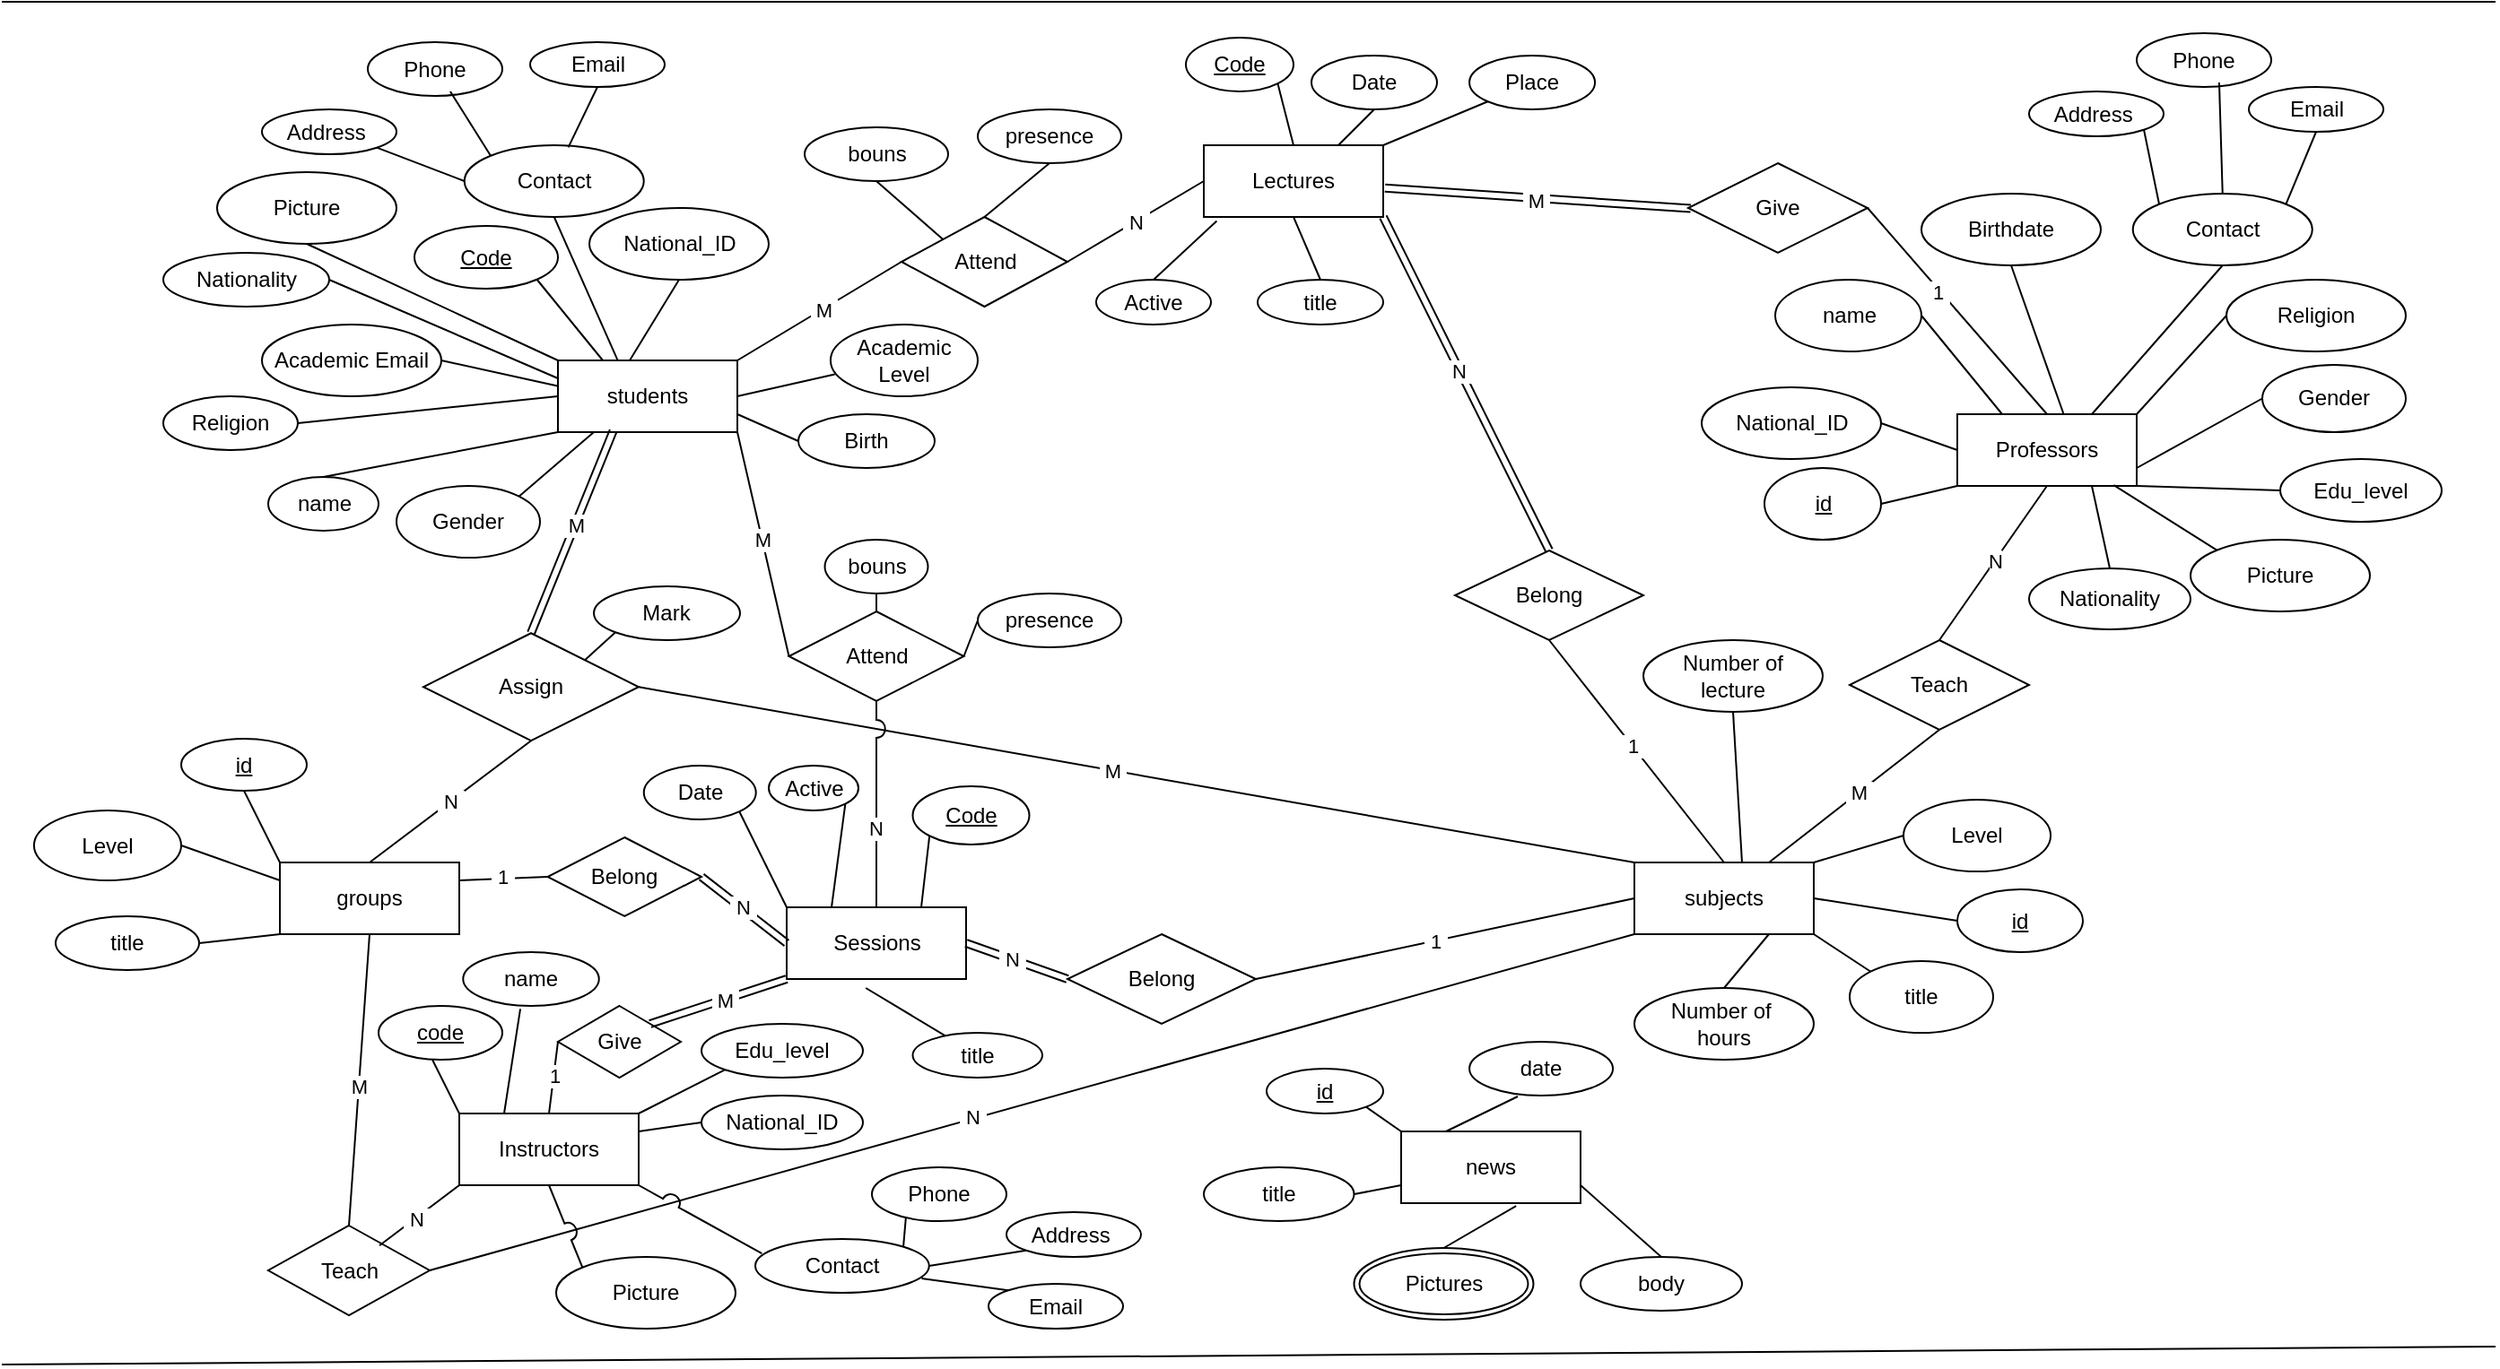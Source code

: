 <mxfile version="23.1.2" type="device">
  <diagram id="ZIMl8o2ZqN2o_6AajQy1" name="Page-1">
    <mxGraphModel dx="2237" dy="745" grid="1" gridSize="10" guides="1" tooltips="1" connect="1" arrows="1" fold="1" page="1" pageScale="1" pageWidth="850" pageHeight="1100" math="0" shadow="0">
      <root>
        <mxCell id="0" />
        <mxCell id="1" parent="0" />
        <mxCell id="Kc346eFX7LDRFWcVNTVt-1" value="students" style="rounded=0;arcSize=10;whiteSpace=wrap;html=1;align=center;" parent="1" vertex="1">
          <mxGeometry x="110" y="280" width="100" height="40" as="geometry" />
        </mxCell>
        <mxCell id="Kc346eFX7LDRFWcVNTVt-2" value="Professors" style="rounded=0;arcSize=10;whiteSpace=wrap;html=1;align=center;" parent="1" vertex="1">
          <mxGeometry x="890" y="310" width="100" height="40" as="geometry" />
        </mxCell>
        <mxCell id="Kc346eFX7LDRFWcVNTVt-3" value="news" style="rounded=0;arcSize=10;whiteSpace=wrap;html=1;align=center;" parent="1" vertex="1">
          <mxGeometry x="580" y="710" width="100" height="40" as="geometry" />
        </mxCell>
        <mxCell id="Kc346eFX7LDRFWcVNTVt-4" value="groups" style="rounded=0;arcSize=10;whiteSpace=wrap;html=1;align=center;" parent="1" vertex="1">
          <mxGeometry x="-45" y="560" width="100" height="40" as="geometry" />
        </mxCell>
        <mxCell id="Kc346eFX7LDRFWcVNTVt-5" value="Lectures" style="rounded=0;arcSize=10;whiteSpace=wrap;html=1;align=center;" parent="1" vertex="1">
          <mxGeometry x="470" y="160" width="100" height="40" as="geometry" />
        </mxCell>
        <mxCell id="Kc346eFX7LDRFWcVNTVt-6" value="subjects" style="rounded=0;arcSize=10;whiteSpace=wrap;html=1;align=center;" parent="1" vertex="1">
          <mxGeometry x="710" y="560" width="100" height="40" as="geometry" />
        </mxCell>
        <mxCell id="Kc346eFX7LDRFWcVNTVt-7" value="Assign" style="shape=rhombus;perimeter=rhombusPerimeter;whiteSpace=wrap;html=1;align=center;" parent="1" vertex="1">
          <mxGeometry x="35" y="432.12" width="120" height="60" as="geometry" />
        </mxCell>
        <mxCell id="Kc346eFX7LDRFWcVNTVt-8" value="Teach" style="shape=rhombus;perimeter=rhombusPerimeter;whiteSpace=wrap;html=1;align=center;" parent="1" vertex="1">
          <mxGeometry x="830" y="436" width="100" height="50" as="geometry" />
        </mxCell>
        <mxCell id="Kc346eFX7LDRFWcVNTVt-9" value="" style="endArrow=none;html=1;rounded=0;exitX=0.5;exitY=0;exitDx=0;exitDy=0;entryX=0.5;entryY=1;entryDx=0;entryDy=0;" parent="1" source="Kc346eFX7LDRFWcVNTVt-8" target="Kc346eFX7LDRFWcVNTVt-2" edge="1">
          <mxGeometry relative="1" as="geometry">
            <mxPoint x="765" y="240" as="sourcePoint" />
            <mxPoint x="790" y="290" as="targetPoint" />
          </mxGeometry>
        </mxCell>
        <mxCell id="Kc346eFX7LDRFWcVNTVt-10" value="N" style="edgeLabel;html=1;align=center;verticalAlign=middle;resizable=0;points=[];" parent="Kc346eFX7LDRFWcVNTVt-9" vertex="1" connectable="0">
          <mxGeometry x="0.043" y="2" relative="1" as="geometry">
            <mxPoint x="1" y="2" as="offset" />
          </mxGeometry>
        </mxCell>
        <mxCell id="Kc346eFX7LDRFWcVNTVt-11" value="" style="endArrow=none;html=1;rounded=0;exitX=0.75;exitY=0;exitDx=0;exitDy=0;entryX=0.5;entryY=1;entryDx=0;entryDy=0;" parent="1" source="Kc346eFX7LDRFWcVNTVt-6" target="Kc346eFX7LDRFWcVNTVt-8" edge="1">
          <mxGeometry relative="1" as="geometry">
            <mxPoint x="737.5" y="40" as="sourcePoint" />
            <mxPoint x="742.5" y="150" as="targetPoint" />
          </mxGeometry>
        </mxCell>
        <mxCell id="Kc346eFX7LDRFWcVNTVt-12" value="&amp;nbsp;M&amp;nbsp;" style="edgeLabel;html=1;align=center;verticalAlign=middle;resizable=0;points=[];" parent="Kc346eFX7LDRFWcVNTVt-11" vertex="1" connectable="0">
          <mxGeometry x="0.029" y="1" relative="1" as="geometry">
            <mxPoint x="1" as="offset" />
          </mxGeometry>
        </mxCell>
        <mxCell id="Kc346eFX7LDRFWcVNTVt-13" value="Give" style="shape=rhombus;perimeter=rhombusPerimeter;whiteSpace=wrap;html=1;align=center;" parent="1" vertex="1">
          <mxGeometry x="740" y="170" width="100" height="50" as="geometry" />
        </mxCell>
        <mxCell id="Kc346eFX7LDRFWcVNTVt-14" value="" style="endArrow=none;html=1;rounded=0;entryX=0.5;entryY=0;entryDx=0;entryDy=0;exitX=1;exitY=0.5;exitDx=0;exitDy=0;" parent="1" source="Kc346eFX7LDRFWcVNTVt-13" target="Kc346eFX7LDRFWcVNTVt-2" edge="1">
          <mxGeometry relative="1" as="geometry">
            <mxPoint x="800" y="300" as="sourcePoint" />
            <mxPoint x="710" y="380" as="targetPoint" />
          </mxGeometry>
        </mxCell>
        <mxCell id="Kc346eFX7LDRFWcVNTVt-15" value="&amp;nbsp;1&amp;nbsp;" style="edgeLabel;html=1;align=center;verticalAlign=middle;resizable=0;points=[];" parent="Kc346eFX7LDRFWcVNTVt-14" vertex="1" connectable="0">
          <mxGeometry x="-0.205" y="-1" relative="1" as="geometry">
            <mxPoint as="offset" />
          </mxGeometry>
        </mxCell>
        <mxCell id="Kc346eFX7LDRFWcVNTVt-16" value="Attend" style="shape=rhombus;perimeter=rhombusPerimeter;whiteSpace=wrap;html=1;align=center;" parent="1" vertex="1">
          <mxGeometry x="301.5" y="200" width="92.5" height="50" as="geometry" />
        </mxCell>
        <mxCell id="Kc346eFX7LDRFWcVNTVt-17" value="date" style="ellipse;whiteSpace=wrap;html=1;align=center;" parent="1" vertex="1">
          <mxGeometry x="618.04" y="660" width="80" height="30" as="geometry" />
        </mxCell>
        <mxCell id="Kc346eFX7LDRFWcVNTVt-18" value="" style="endArrow=none;html=1;rounded=0;entryX=0.337;entryY=1.017;entryDx=0;entryDy=0;exitX=0.25;exitY=0;exitDx=0;exitDy=0;entryPerimeter=0;" parent="1" source="Kc346eFX7LDRFWcVNTVt-3" target="Kc346eFX7LDRFWcVNTVt-17" edge="1">
          <mxGeometry relative="1" as="geometry">
            <mxPoint x="835.54" y="579.5" as="sourcePoint" />
            <mxPoint x="975.54" y="580" as="targetPoint" />
          </mxGeometry>
        </mxCell>
        <mxCell id="Kc346eFX7LDRFWcVNTVt-19" value="Date" style="ellipse;whiteSpace=wrap;html=1;align=center;" parent="1" vertex="1">
          <mxGeometry x="530" y="110" width="70" height="30" as="geometry" />
        </mxCell>
        <mxCell id="Kc346eFX7LDRFWcVNTVt-20" value="" style="endArrow=none;html=1;rounded=0;exitX=0.5;exitY=1;exitDx=0;exitDy=0;entryX=0.75;entryY=0;entryDx=0;entryDy=0;" parent="1" source="Kc346eFX7LDRFWcVNTVt-19" target="Kc346eFX7LDRFWcVNTVt-5" edge="1">
          <mxGeometry relative="1" as="geometry">
            <mxPoint x="180" y="689" as="sourcePoint" />
            <mxPoint x="330" y="680" as="targetPoint" />
          </mxGeometry>
        </mxCell>
        <mxCell id="Kc346eFX7LDRFWcVNTVt-21" value="presence" style="ellipse;whiteSpace=wrap;html=1;align=center;" parent="1" vertex="1">
          <mxGeometry x="344" y="140" width="80" height="30" as="geometry" />
        </mxCell>
        <mxCell id="Kc346eFX7LDRFWcVNTVt-22" value="bouns" style="ellipse;whiteSpace=wrap;html=1;align=center;" parent="1" vertex="1">
          <mxGeometry x="247.5" y="150" width="80" height="30" as="geometry" />
        </mxCell>
        <mxCell id="Kc346eFX7LDRFWcVNTVt-23" value="" style="endArrow=none;html=1;rounded=0;entryX=0.5;entryY=0;entryDx=0;entryDy=0;exitX=0.5;exitY=1;exitDx=0;exitDy=0;" parent="1" source="Kc346eFX7LDRFWcVNTVt-21" target="Kc346eFX7LDRFWcVNTVt-16" edge="1">
          <mxGeometry relative="1" as="geometry">
            <mxPoint x="397.5" y="200" as="sourcePoint" />
            <mxPoint x="-12.5" y="-90" as="targetPoint" />
          </mxGeometry>
        </mxCell>
        <mxCell id="Kc346eFX7LDRFWcVNTVt-24" value="" style="endArrow=none;html=1;rounded=0;entryX=0;entryY=0;entryDx=0;entryDy=0;exitX=0.5;exitY=1;exitDx=0;exitDy=0;" parent="1" source="Kc346eFX7LDRFWcVNTVt-22" target="Kc346eFX7LDRFWcVNTVt-16" edge="1">
          <mxGeometry relative="1" as="geometry">
            <mxPoint x="-42.5" y="40" as="sourcePoint" />
            <mxPoint x="117.5" y="40" as="targetPoint" />
          </mxGeometry>
        </mxCell>
        <mxCell id="Kc346eFX7LDRFWcVNTVt-25" value="&amp;nbsp;N&amp;nbsp;" style="endArrow=none;html=1;rounded=0;exitX=0.5;exitY=1;exitDx=0;exitDy=0;entryX=0.5;entryY=0;entryDx=0;entryDy=0;" parent="1" source="Kc346eFX7LDRFWcVNTVt-7" target="Kc346eFX7LDRFWcVNTVt-4" edge="1">
          <mxGeometry relative="1" as="geometry">
            <mxPoint x="280" y="540" as="sourcePoint" />
            <mxPoint x="440" y="540" as="targetPoint" />
          </mxGeometry>
        </mxCell>
        <mxCell id="Kc346eFX7LDRFWcVNTVt-26" value="" style="endArrow=none;html=1;rounded=0;exitX=1;exitY=0;exitDx=0;exitDy=0;entryX=0;entryY=0.5;entryDx=0;entryDy=0;" parent="1" source="Kc346eFX7LDRFWcVNTVt-1" target="Kc346eFX7LDRFWcVNTVt-16" edge="1">
          <mxGeometry relative="1" as="geometry">
            <mxPoint x="150" y="560" as="sourcePoint" />
            <mxPoint x="310" y="560" as="targetPoint" />
          </mxGeometry>
        </mxCell>
        <mxCell id="Kc346eFX7LDRFWcVNTVt-27" value="&amp;nbsp;M&amp;nbsp;" style="edgeLabel;html=1;align=center;verticalAlign=middle;resizable=0;points=[];" parent="Kc346eFX7LDRFWcVNTVt-26" vertex="1" connectable="0">
          <mxGeometry x="-0.002" y="-4" relative="1" as="geometry">
            <mxPoint y="-4" as="offset" />
          </mxGeometry>
        </mxCell>
        <mxCell id="Kc346eFX7LDRFWcVNTVt-28" value="" style="endArrow=none;html=1;rounded=0;entryX=0;entryY=0.5;entryDx=0;entryDy=0;exitX=1;exitY=0.5;exitDx=0;exitDy=0;" parent="1" source="Kc346eFX7LDRFWcVNTVt-16" target="Kc346eFX7LDRFWcVNTVt-5" edge="1">
          <mxGeometry relative="1" as="geometry">
            <mxPoint x="480" y="240" as="sourcePoint" />
            <mxPoint x="310" y="760" as="targetPoint" />
            <Array as="points" />
          </mxGeometry>
        </mxCell>
        <mxCell id="Kc346eFX7LDRFWcVNTVt-29" value="&amp;nbsp;N&amp;nbsp;" style="edgeLabel;html=1;align=center;verticalAlign=middle;resizable=0;points=[];" parent="Kc346eFX7LDRFWcVNTVt-28" vertex="1" connectable="0">
          <mxGeometry x="-0.033" y="-3" relative="1" as="geometry">
            <mxPoint y="-3" as="offset" />
          </mxGeometry>
        </mxCell>
        <mxCell id="Kc346eFX7LDRFWcVNTVt-30" value="" style="endArrow=none;html=1;rounded=0;entryX=0.5;entryY=0;entryDx=0;entryDy=0;exitX=1;exitY=1;exitDx=0;exitDy=0;" parent="1" source="Kc346eFX7LDRFWcVNTVt-108" target="Kc346eFX7LDRFWcVNTVt-5" edge="1">
          <mxGeometry relative="1" as="geometry">
            <mxPoint x="470" y="140" as="sourcePoint" />
            <mxPoint x="510" y="320" as="targetPoint" />
          </mxGeometry>
        </mxCell>
        <mxCell id="Kc346eFX7LDRFWcVNTVt-31" value="" style="endArrow=none;html=1;rounded=0;exitX=1;exitY=0.5;exitDx=0;exitDy=0;entryX=0;entryY=0;entryDx=0;entryDy=0;" parent="1" source="Kc346eFX7LDRFWcVNTVt-7" target="Kc346eFX7LDRFWcVNTVt-6" edge="1">
          <mxGeometry relative="1" as="geometry">
            <mxPoint x="130" y="450" as="sourcePoint" />
            <mxPoint x="450" y="520" as="targetPoint" />
          </mxGeometry>
        </mxCell>
        <mxCell id="Kc346eFX7LDRFWcVNTVt-32" value="&amp;nbsp;M&amp;nbsp;" style="edgeLabel;html=1;align=center;verticalAlign=middle;resizable=0;points=[];" parent="Kc346eFX7LDRFWcVNTVt-31" connectable="0" vertex="1">
          <mxGeometry x="-0.046" y="-4" relative="1" as="geometry">
            <mxPoint y="-4" as="offset" />
          </mxGeometry>
        </mxCell>
        <mxCell id="Kc346eFX7LDRFWcVNTVt-33" value="Instructors" style="rounded=0;arcSize=10;whiteSpace=wrap;html=1;align=center;" parent="1" vertex="1">
          <mxGeometry x="55" y="700" width="100" height="40" as="geometry" />
        </mxCell>
        <mxCell id="Kc346eFX7LDRFWcVNTVt-34" value="Teach" style="shape=rhombus;perimeter=rhombusPerimeter;whiteSpace=wrap;html=1;align=center;" parent="1" vertex="1">
          <mxGeometry x="-51.5" y="762.5" width="90" height="50" as="geometry" />
        </mxCell>
        <mxCell id="Kc346eFX7LDRFWcVNTVt-35" value="" style="endArrow=none;html=1;rounded=0;exitX=0.5;exitY=1;exitDx=0;exitDy=0;entryX=0.5;entryY=0;entryDx=0;entryDy=0;" parent="1" source="Kc346eFX7LDRFWcVNTVt-4" target="Kc346eFX7LDRFWcVNTVt-34" edge="1">
          <mxGeometry relative="1" as="geometry">
            <mxPoint x="320" y="510" as="sourcePoint" />
            <mxPoint x="480" y="510" as="targetPoint" />
          </mxGeometry>
        </mxCell>
        <mxCell id="Kc346eFX7LDRFWcVNTVt-36" value="&amp;nbsp;M&amp;nbsp;" style="edgeLabel;html=1;align=center;verticalAlign=middle;resizable=0;points=[];" parent="Kc346eFX7LDRFWcVNTVt-35" connectable="0" vertex="1">
          <mxGeometry x="0.041" relative="1" as="geometry">
            <mxPoint as="offset" />
          </mxGeometry>
        </mxCell>
        <mxCell id="Kc346eFX7LDRFWcVNTVt-37" value="" style="endArrow=none;html=1;rounded=0;exitX=0;exitY=1;exitDx=0;exitDy=0;entryX=0.689;entryY=0.223;entryDx=0;entryDy=0;entryPerimeter=0;" parent="1" source="Kc346eFX7LDRFWcVNTVt-33" target="Kc346eFX7LDRFWcVNTVt-34" edge="1">
          <mxGeometry relative="1" as="geometry">
            <mxPoint x="55.0" y="750" as="sourcePoint" />
            <mxPoint x="455" y="570" as="targetPoint" />
          </mxGeometry>
        </mxCell>
        <mxCell id="Kc346eFX7LDRFWcVNTVt-38" value="&amp;nbsp;N&amp;nbsp;" style="edgeLabel;html=1;align=center;verticalAlign=middle;resizable=0;points=[];" parent="Kc346eFX7LDRFWcVNTVt-37" connectable="0" vertex="1">
          <mxGeometry x="0.01" y="3" relative="1" as="geometry">
            <mxPoint x="-4" y="-1" as="offset" />
          </mxGeometry>
        </mxCell>
        <mxCell id="Kc346eFX7LDRFWcVNTVt-39" value="" style="endArrow=none;html=1;rounded=0;exitX=1;exitY=0.5;exitDx=0;exitDy=0;entryX=0;entryY=1;entryDx=0;entryDy=0;" parent="1" source="Kc346eFX7LDRFWcVNTVt-34" target="Kc346eFX7LDRFWcVNTVt-6" edge="1">
          <mxGeometry relative="1" as="geometry">
            <mxPoint x="320" y="580" as="sourcePoint" />
            <mxPoint x="480" y="580" as="targetPoint" />
          </mxGeometry>
        </mxCell>
        <mxCell id="Kc346eFX7LDRFWcVNTVt-40" value="&amp;nbsp;N&amp;nbsp;" style="edgeLabel;html=1;align=center;verticalAlign=middle;resizable=0;points=[];" parent="Kc346eFX7LDRFWcVNTVt-39" connectable="0" vertex="1">
          <mxGeometry x="-0.096" y="3" relative="1" as="geometry">
            <mxPoint y="2" as="offset" />
          </mxGeometry>
        </mxCell>
        <mxCell id="Kc346eFX7LDRFWcVNTVt-41" value="Sessions" style="rounded=0;arcSize=10;whiteSpace=wrap;html=1;align=center;" parent="1" vertex="1">
          <mxGeometry x="237.5" y="585" width="100" height="40" as="geometry" />
        </mxCell>
        <mxCell id="Kc346eFX7LDRFWcVNTVt-42" value="Give" style="shape=rhombus;perimeter=rhombusPerimeter;whiteSpace=wrap;html=1;align=center;" parent="1" vertex="1">
          <mxGeometry x="110" y="640" width="68.5" height="40" as="geometry" />
        </mxCell>
        <mxCell id="Kc346eFX7LDRFWcVNTVt-43" value="" style="endArrow=none;html=1;rounded=0;exitX=0;exitY=0.5;exitDx=0;exitDy=0;entryX=0.5;entryY=0;entryDx=0;entryDy=0;" parent="1" source="Kc346eFX7LDRFWcVNTVt-42" target="Kc346eFX7LDRFWcVNTVt-33" edge="1">
          <mxGeometry relative="1" as="geometry">
            <mxPoint x="260" y="670" as="sourcePoint" />
            <mxPoint x="160" y="720" as="targetPoint" />
          </mxGeometry>
        </mxCell>
        <mxCell id="Kc346eFX7LDRFWcVNTVt-44" value="&amp;nbsp;1&amp;nbsp;" style="edgeLabel;html=1;align=center;verticalAlign=middle;resizable=0;points=[];" parent="Kc346eFX7LDRFWcVNTVt-43" vertex="1" connectable="0">
          <mxGeometry x="-0.074" relative="1" as="geometry">
            <mxPoint as="offset" />
          </mxGeometry>
        </mxCell>
        <mxCell id="Kc346eFX7LDRFWcVNTVt-47" value="" style="endArrow=none;html=1;rounded=0;entryX=0;entryY=0.5;entryDx=0;entryDy=0;exitX=1;exitY=0.5;exitDx=0;exitDy=0;" parent="1" source="Kc346eFX7LDRFWcVNTVt-66" target="Kc346eFX7LDRFWcVNTVt-6" edge="1">
          <mxGeometry relative="1" as="geometry">
            <mxPoint x="380" y="600" as="sourcePoint" />
            <mxPoint x="540" y="600" as="targetPoint" />
          </mxGeometry>
        </mxCell>
        <mxCell id="Kc346eFX7LDRFWcVNTVt-48" value="&amp;nbsp;1&amp;nbsp;" style="edgeLabel;html=1;align=center;verticalAlign=middle;resizable=0;points=[];" parent="Kc346eFX7LDRFWcVNTVt-47" vertex="1" connectable="0">
          <mxGeometry x="-0.057" relative="1" as="geometry">
            <mxPoint as="offset" />
          </mxGeometry>
        </mxCell>
        <mxCell id="Kc346eFX7LDRFWcVNTVt-49" value="Attend" style="shape=rhombus;perimeter=rhombusPerimeter;whiteSpace=wrap;html=1;align=center;" parent="1" vertex="1">
          <mxGeometry x="238.75" y="420" width="97.5" height="50" as="geometry" />
        </mxCell>
        <mxCell id="Kc346eFX7LDRFWcVNTVt-50" value="presence" style="ellipse;whiteSpace=wrap;html=1;align=center;" parent="1" vertex="1">
          <mxGeometry x="344" y="410" width="80" height="30" as="geometry" />
        </mxCell>
        <mxCell id="Kc346eFX7LDRFWcVNTVt-51" value="bouns" style="ellipse;whiteSpace=wrap;html=1;align=center;" parent="1" vertex="1">
          <mxGeometry x="258.75" y="380" width="57.5" height="30" as="geometry" />
        </mxCell>
        <mxCell id="Kc346eFX7LDRFWcVNTVt-52" value="" style="endArrow=none;html=1;rounded=0;entryX=1;entryY=0.5;entryDx=0;entryDy=0;exitX=0;exitY=0.5;exitDx=0;exitDy=0;" parent="1" source="Kc346eFX7LDRFWcVNTVt-50" target="Kc346eFX7LDRFWcVNTVt-49" edge="1">
          <mxGeometry relative="1" as="geometry">
            <mxPoint x="407.5" y="440" as="sourcePoint" />
            <mxPoint x="-2.5" y="150" as="targetPoint" />
          </mxGeometry>
        </mxCell>
        <mxCell id="Kc346eFX7LDRFWcVNTVt-53" value="" style="endArrow=none;html=1;rounded=0;entryX=0.5;entryY=0;entryDx=0;entryDy=0;exitX=0.5;exitY=1;exitDx=0;exitDy=0;" parent="1" source="Kc346eFX7LDRFWcVNTVt-51" target="Kc346eFX7LDRFWcVNTVt-49" edge="1">
          <mxGeometry relative="1" as="geometry">
            <mxPoint x="-32.5" y="280" as="sourcePoint" />
            <mxPoint x="127.5" y="280" as="targetPoint" />
          </mxGeometry>
        </mxCell>
        <mxCell id="Kc346eFX7LDRFWcVNTVt-54" value="" style="endArrow=none;html=1;rounded=0;exitX=1;exitY=1;exitDx=0;exitDy=0;entryX=0;entryY=0.5;entryDx=0;entryDy=0;" parent="1" source="Kc346eFX7LDRFWcVNTVt-1" target="Kc346eFX7LDRFWcVNTVt-49" edge="1">
          <mxGeometry relative="1" as="geometry">
            <mxPoint x="220" y="520" as="sourcePoint" />
            <mxPoint x="320" y="800" as="targetPoint" />
          </mxGeometry>
        </mxCell>
        <mxCell id="Kc346eFX7LDRFWcVNTVt-55" value="M" style="edgeLabel;html=1;align=center;verticalAlign=middle;resizable=0;points=[];" parent="Kc346eFX7LDRFWcVNTVt-54" vertex="1" connectable="0">
          <mxGeometry x="-0.002" y="-4" relative="1" as="geometry">
            <mxPoint x="3" y="-4" as="offset" />
          </mxGeometry>
        </mxCell>
        <mxCell id="Kc346eFX7LDRFWcVNTVt-56" value="" style="endArrow=none;html=1;rounded=0;entryX=0.5;entryY=0;entryDx=0;entryDy=0;exitX=0.5;exitY=1;exitDx=0;exitDy=0;jumpStyle=arc;jumpSize=10;" parent="1" source="Kc346eFX7LDRFWcVNTVt-49" target="Kc346eFX7LDRFWcVNTVt-41" edge="1">
          <mxGeometry relative="1" as="geometry">
            <mxPoint x="490" y="480" as="sourcePoint" />
            <mxPoint x="500" y="410" as="targetPoint" />
            <Array as="points" />
          </mxGeometry>
        </mxCell>
        <mxCell id="Kc346eFX7LDRFWcVNTVt-57" value="&amp;nbsp;N&amp;nbsp;" style="edgeLabel;html=1;align=center;verticalAlign=middle;resizable=0;points=[];" parent="Kc346eFX7LDRFWcVNTVt-56" connectable="0" vertex="1">
          <mxGeometry x="0.233" relative="1" as="geometry">
            <mxPoint x="-1" as="offset" />
          </mxGeometry>
        </mxCell>
        <mxCell id="Kc346eFX7LDRFWcVNTVt-58" value="" style="shape=link;html=1;rounded=0;exitX=1.01;exitY=0.598;exitDx=0;exitDy=0;exitPerimeter=0;entryX=0.014;entryY=0.506;entryDx=0;entryDy=0;entryPerimeter=0;" parent="1" source="Kc346eFX7LDRFWcVNTVt-5" target="Kc346eFX7LDRFWcVNTVt-13" edge="1">
          <mxGeometry relative="1" as="geometry">
            <mxPoint x="630" y="260" as="sourcePoint" />
            <mxPoint x="780" y="205" as="targetPoint" />
          </mxGeometry>
        </mxCell>
        <mxCell id="Kc346eFX7LDRFWcVNTVt-59" value="&amp;nbsp;M&amp;nbsp;" style="edgeLabel;html=1;align=center;verticalAlign=middle;resizable=0;points=[];" parent="Kc346eFX7LDRFWcVNTVt-58" connectable="0" vertex="1">
          <mxGeometry x="-0.055" y="-4" relative="1" as="geometry">
            <mxPoint x="4" y="-3" as="offset" />
          </mxGeometry>
        </mxCell>
        <mxCell id="Kc346eFX7LDRFWcVNTVt-60" value="" style="shape=link;html=1;rounded=0;exitX=1;exitY=0;exitDx=0;exitDy=0;entryX=0;entryY=1;entryDx=0;entryDy=0;" parent="1" source="Kc346eFX7LDRFWcVNTVt-42" target="Kc346eFX7LDRFWcVNTVt-41" edge="1">
          <mxGeometry relative="1" as="geometry">
            <mxPoint x="170" y="610" as="sourcePoint" />
            <mxPoint x="330" y="610" as="targetPoint" />
          </mxGeometry>
        </mxCell>
        <mxCell id="Kc346eFX7LDRFWcVNTVt-61" value="&amp;nbsp;M&amp;nbsp;" style="edgeLabel;html=1;align=center;verticalAlign=middle;resizable=0;points=[];" parent="Kc346eFX7LDRFWcVNTVt-60" connectable="0" vertex="1">
          <mxGeometry x="0.103" y="2" relative="1" as="geometry">
            <mxPoint y="2" as="offset" />
          </mxGeometry>
        </mxCell>
        <mxCell id="Kc346eFX7LDRFWcVNTVt-62" value="" style="endArrow=none;html=1;rounded=0;" parent="1" edge="1">
          <mxGeometry relative="1" as="geometry">
            <mxPoint x="-200" y="80" as="sourcePoint" />
            <mxPoint x="1190" y="80" as="targetPoint" />
          </mxGeometry>
        </mxCell>
        <mxCell id="Kc346eFX7LDRFWcVNTVt-63" value="" style="endArrow=none;html=1;rounded=0;" parent="1" edge="1">
          <mxGeometry relative="1" as="geometry">
            <mxPoint x="1190" y="830" as="sourcePoint" />
            <mxPoint x="-200" y="840" as="targetPoint" />
          </mxGeometry>
        </mxCell>
        <mxCell id="Kc346eFX7LDRFWcVNTVt-64" value="" style="shape=link;html=1;rounded=0;exitX=0.5;exitY=0;exitDx=0;exitDy=0;entryX=0.308;entryY=0.984;entryDx=0;entryDy=0;entryPerimeter=0;" parent="1" source="Kc346eFX7LDRFWcVNTVt-7" target="Kc346eFX7LDRFWcVNTVt-1" edge="1">
          <mxGeometry relative="1" as="geometry">
            <mxPoint x="190" y="420" as="sourcePoint" />
            <mxPoint x="350" y="420" as="targetPoint" />
          </mxGeometry>
        </mxCell>
        <mxCell id="Kc346eFX7LDRFWcVNTVt-65" value="&amp;nbsp;M&amp;nbsp;" style="edgeLabel;html=1;align=center;verticalAlign=middle;resizable=0;points=[];" parent="Kc346eFX7LDRFWcVNTVt-64" connectable="0" vertex="1">
          <mxGeometry x="0.069" relative="1" as="geometry">
            <mxPoint as="offset" />
          </mxGeometry>
        </mxCell>
        <mxCell id="Kc346eFX7LDRFWcVNTVt-66" value="Belong" style="shape=rhombus;perimeter=rhombusPerimeter;whiteSpace=wrap;html=1;align=center;" parent="1" vertex="1">
          <mxGeometry x="394" y="600" width="105" height="50" as="geometry" />
        </mxCell>
        <mxCell id="Kc346eFX7LDRFWcVNTVt-67" value="" style="shape=link;html=1;rounded=0;exitX=1;exitY=0.5;exitDx=0;exitDy=0;entryX=0;entryY=0.5;entryDx=0;entryDy=0;" parent="1" source="Kc346eFX7LDRFWcVNTVt-41" target="Kc346eFX7LDRFWcVNTVt-66" edge="1">
          <mxGeometry relative="1" as="geometry">
            <mxPoint x="450" y="540" as="sourcePoint" />
            <mxPoint x="610" y="540" as="targetPoint" />
          </mxGeometry>
        </mxCell>
        <mxCell id="Kc346eFX7LDRFWcVNTVt-68" value="&amp;nbsp;N&amp;nbsp;" style="edgeLabel;html=1;align=center;verticalAlign=middle;resizable=0;points=[];" parent="Kc346eFX7LDRFWcVNTVt-67" vertex="1" connectable="0">
          <mxGeometry x="-0.063" y="-2" relative="1" as="geometry">
            <mxPoint y="-2" as="offset" />
          </mxGeometry>
        </mxCell>
        <mxCell id="Kc346eFX7LDRFWcVNTVt-69" value="" style="endArrow=none;html=1;rounded=0;entryX=0.5;entryY=0;entryDx=0;entryDy=0;exitX=0.5;exitY=1;exitDx=0;exitDy=0;" parent="1" source="Kc346eFX7LDRFWcVNTVt-71" target="Kc346eFX7LDRFWcVNTVt-6" edge="1">
          <mxGeometry relative="1" as="geometry">
            <mxPoint x="390" y="419" as="sourcePoint" />
            <mxPoint x="680" y="449" as="targetPoint" />
          </mxGeometry>
        </mxCell>
        <mxCell id="Kc346eFX7LDRFWcVNTVt-70" value="&amp;nbsp;1&amp;nbsp;" style="edgeLabel;html=1;align=center;verticalAlign=middle;resizable=0;points=[];" parent="Kc346eFX7LDRFWcVNTVt-69" vertex="1" connectable="0">
          <mxGeometry x="-0.057" relative="1" as="geometry">
            <mxPoint as="offset" />
          </mxGeometry>
        </mxCell>
        <mxCell id="Kc346eFX7LDRFWcVNTVt-71" value="Belong" style="shape=rhombus;perimeter=rhombusPerimeter;whiteSpace=wrap;html=1;align=center;" parent="1" vertex="1">
          <mxGeometry x="610" y="386" width="105" height="50" as="geometry" />
        </mxCell>
        <mxCell id="Kc346eFX7LDRFWcVNTVt-72" value="" style="shape=link;html=1;rounded=0;exitX=1;exitY=1;exitDx=0;exitDy=0;entryX=0.5;entryY=0;entryDx=0;entryDy=0;" parent="1" source="Kc346eFX7LDRFWcVNTVt-5" target="Kc346eFX7LDRFWcVNTVt-71" edge="1">
          <mxGeometry relative="1" as="geometry">
            <mxPoint x="312" y="409" as="sourcePoint" />
            <mxPoint x="620" y="359" as="targetPoint" />
          </mxGeometry>
        </mxCell>
        <mxCell id="Kc346eFX7LDRFWcVNTVt-73" value="&amp;nbsp;N&amp;nbsp;" style="edgeLabel;html=1;align=center;verticalAlign=middle;resizable=0;points=[];" parent="Kc346eFX7LDRFWcVNTVt-72" vertex="1" connectable="0">
          <mxGeometry x="-0.063" y="-2" relative="1" as="geometry">
            <mxPoint y="-2" as="offset" />
          </mxGeometry>
        </mxCell>
        <mxCell id="Kc346eFX7LDRFWcVNTVt-74" value="Date" style="ellipse;whiteSpace=wrap;html=1;align=center;" parent="1" vertex="1">
          <mxGeometry x="157.87" y="506" width="62.5" height="30" as="geometry" />
        </mxCell>
        <mxCell id="Kc346eFX7LDRFWcVNTVt-75" value="" style="endArrow=none;html=1;rounded=0;exitX=1;exitY=1;exitDx=0;exitDy=0;entryX=0;entryY=0;entryDx=0;entryDy=0;" parent="1" source="Kc346eFX7LDRFWcVNTVt-74" target="Kc346eFX7LDRFWcVNTVt-41" edge="1">
          <mxGeometry relative="1" as="geometry">
            <mxPoint x="160" y="610" as="sourcePoint" />
            <mxPoint x="320" y="610" as="targetPoint" />
          </mxGeometry>
        </mxCell>
        <mxCell id="Kc346eFX7LDRFWcVNTVt-76" value="Active" style="ellipse;whiteSpace=wrap;html=1;align=center;" parent="1" vertex="1">
          <mxGeometry x="410" y="235" width="64" height="25" as="geometry" />
        </mxCell>
        <mxCell id="Kc346eFX7LDRFWcVNTVt-77" value="" style="endArrow=none;html=1;rounded=0;entryX=0.5;entryY=0;entryDx=0;entryDy=0;exitX=0.072;exitY=1.056;exitDx=0;exitDy=0;exitPerimeter=0;" parent="1" source="Kc346eFX7LDRFWcVNTVt-5" target="Kc346eFX7LDRFWcVNTVt-76" edge="1">
          <mxGeometry relative="1" as="geometry">
            <mxPoint x="560" y="310" as="sourcePoint" />
            <mxPoint x="530" y="530" as="targetPoint" />
          </mxGeometry>
        </mxCell>
        <mxCell id="Kc346eFX7LDRFWcVNTVt-78" value="Code" style="ellipse;whiteSpace=wrap;html=1;align=center;fontStyle=4;" parent="1" vertex="1">
          <mxGeometry x="30" y="205" width="80" height="35" as="geometry" />
        </mxCell>
        <mxCell id="Kc346eFX7LDRFWcVNTVt-79" value="Nationality" style="ellipse;whiteSpace=wrap;html=1;align=center;" parent="1" vertex="1">
          <mxGeometry x="-110" y="220" width="92.5" height="30" as="geometry" />
        </mxCell>
        <mxCell id="Kc346eFX7LDRFWcVNTVt-80" value="Religion" style="ellipse;whiteSpace=wrap;html=1;align=center;" parent="1" vertex="1">
          <mxGeometry x="-110" y="300" width="75" height="30" as="geometry" />
        </mxCell>
        <mxCell id="Kc346eFX7LDRFWcVNTVt-81" value="Gender" style="ellipse;whiteSpace=wrap;html=1;align=center;" parent="1" vertex="1">
          <mxGeometry x="20" y="350" width="80" height="40" as="geometry" />
        </mxCell>
        <mxCell id="Kc346eFX7LDRFWcVNTVt-82" value="Academic Level" style="ellipse;whiteSpace=wrap;html=1;align=center;" parent="1" vertex="1">
          <mxGeometry x="261.96" y="260" width="82.04" height="40" as="geometry" />
        </mxCell>
        <mxCell id="Kc346eFX7LDRFWcVNTVt-83" value="Birth" style="ellipse;whiteSpace=wrap;html=1;align=center;" parent="1" vertex="1">
          <mxGeometry x="244" y="310" width="76" height="30" as="geometry" />
        </mxCell>
        <mxCell id="Kc346eFX7LDRFWcVNTVt-84" value="Nationality" style="ellipse;whiteSpace=wrap;html=1;align=center;" parent="1" vertex="1">
          <mxGeometry x="930" y="396" width="90" height="34" as="geometry" />
        </mxCell>
        <mxCell id="Kc346eFX7LDRFWcVNTVt-85" value="Religion" style="ellipse;whiteSpace=wrap;html=1;align=center;" parent="1" vertex="1">
          <mxGeometry x="1040" y="235" width="100" height="40" as="geometry" />
        </mxCell>
        <mxCell id="Kc346eFX7LDRFWcVNTVt-86" value="Gender" style="ellipse;whiteSpace=wrap;html=1;align=center;" parent="1" vertex="1">
          <mxGeometry x="1060" y="282.5" width="80" height="37.5" as="geometry" />
        </mxCell>
        <mxCell id="Kc346eFX7LDRFWcVNTVt-87" value="id" style="ellipse;whiteSpace=wrap;html=1;align=center;fontStyle=4;" parent="1" vertex="1">
          <mxGeometry x="782.5" y="340" width="65" height="40" as="geometry" />
        </mxCell>
        <mxCell id="Kc346eFX7LDRFWcVNTVt-88" value="Birthdate" style="ellipse;whiteSpace=wrap;html=1;align=center;" parent="1" vertex="1">
          <mxGeometry x="870" y="187" width="100" height="40" as="geometry" />
        </mxCell>
        <mxCell id="Kc346eFX7LDRFWcVNTVt-89" value="" style="endArrow=none;html=1;rounded=0;exitX=1;exitY=0;exitDx=0;exitDy=0;" parent="1" source="Kc346eFX7LDRFWcVNTVt-81" edge="1">
          <mxGeometry relative="1" as="geometry">
            <mxPoint x="7.5" y="409" as="sourcePoint" />
            <mxPoint x="130" y="320" as="targetPoint" />
          </mxGeometry>
        </mxCell>
        <mxCell id="Kc346eFX7LDRFWcVNTVt-90" value="" style="endArrow=none;html=1;rounded=0;entryX=0;entryY=0.5;entryDx=0;entryDy=0;exitX=1;exitY=0.5;exitDx=0;exitDy=0;" parent="1" source="Kc346eFX7LDRFWcVNTVt-80" target="Kc346eFX7LDRFWcVNTVt-1" edge="1">
          <mxGeometry relative="1" as="geometry">
            <mxPoint y="309.5" as="sourcePoint" />
            <mxPoint x="160" y="309.5" as="targetPoint" />
          </mxGeometry>
        </mxCell>
        <mxCell id="Kc346eFX7LDRFWcVNTVt-91" value="" style="endArrow=none;html=1;rounded=0;entryX=0;entryY=0.25;entryDx=0;entryDy=0;exitX=1;exitY=0.5;exitDx=0;exitDy=0;" parent="1" source="Kc346eFX7LDRFWcVNTVt-79" target="Kc346eFX7LDRFWcVNTVt-1" edge="1">
          <mxGeometry relative="1" as="geometry">
            <mxPoint x="-5" y="269.5" as="sourcePoint" />
            <mxPoint x="155" y="269.5" as="targetPoint" />
          </mxGeometry>
        </mxCell>
        <mxCell id="Kc346eFX7LDRFWcVNTVt-92" value="" style="endArrow=none;html=1;rounded=0;entryX=0.25;entryY=0;entryDx=0;entryDy=0;exitX=1;exitY=1;exitDx=0;exitDy=0;" parent="1" source="Kc346eFX7LDRFWcVNTVt-78" target="Kc346eFX7LDRFWcVNTVt-1" edge="1">
          <mxGeometry relative="1" as="geometry">
            <mxPoint x="37.5" y="250" as="sourcePoint" />
            <mxPoint x="197.5" y="250" as="targetPoint" />
          </mxGeometry>
        </mxCell>
        <mxCell id="Kc346eFX7LDRFWcVNTVt-93" value="" style="endArrow=none;html=1;rounded=0;entryX=0.4;entryY=0;entryDx=0;entryDy=0;entryPerimeter=0;exitX=0.5;exitY=1;exitDx=0;exitDy=0;" parent="1" source="Kc346eFX7LDRFWcVNTVt-151" target="Kc346eFX7LDRFWcVNTVt-1" edge="1">
          <mxGeometry relative="1" as="geometry">
            <mxPoint x="171.392" y="240.56" as="sourcePoint" />
            <mxPoint x="290" y="240" as="targetPoint" />
          </mxGeometry>
        </mxCell>
        <mxCell id="Kc346eFX7LDRFWcVNTVt-94" value="" style="endArrow=none;html=1;rounded=0;entryX=0;entryY=0.5;entryDx=0;entryDy=0;exitX=1;exitY=0.75;exitDx=0;exitDy=0;" parent="1" source="Kc346eFX7LDRFWcVNTVt-1" target="Kc346eFX7LDRFWcVNTVt-83" edge="1">
          <mxGeometry relative="1" as="geometry">
            <mxPoint x="230" y="330" as="sourcePoint" />
            <mxPoint x="374" y="310" as="targetPoint" />
          </mxGeometry>
        </mxCell>
        <mxCell id="Kc346eFX7LDRFWcVNTVt-95" value="" style="endArrow=none;html=1;rounded=0;entryX=0.029;entryY=0.694;entryDx=0;entryDy=0;entryPerimeter=0;exitX=1;exitY=0.5;exitDx=0;exitDy=0;" parent="1" source="Kc346eFX7LDRFWcVNTVt-1" target="Kc346eFX7LDRFWcVNTVt-82" edge="1">
          <mxGeometry relative="1" as="geometry">
            <mxPoint x="212.04" y="289" as="sourcePoint" />
            <mxPoint x="372.04" y="289" as="targetPoint" />
          </mxGeometry>
        </mxCell>
        <mxCell id="Kc346eFX7LDRFWcVNTVt-96" value="name" style="ellipse;whiteSpace=wrap;html=1;align=center;" parent="1" vertex="1">
          <mxGeometry x="-51.5" y="345" width="61.5" height="30" as="geometry" />
        </mxCell>
        <mxCell id="Kc346eFX7LDRFWcVNTVt-97" value="" style="endArrow=none;html=1;rounded=0;entryX=0.5;entryY=0;entryDx=0;entryDy=0;exitX=0;exitY=1;exitDx=0;exitDy=0;" parent="1" source="Kc346eFX7LDRFWcVNTVt-1" target="Kc346eFX7LDRFWcVNTVt-96" edge="1">
          <mxGeometry relative="1" as="geometry">
            <mxPoint x="147.5" y="319.5" as="sourcePoint" />
            <mxPoint x="160" y="340" as="targetPoint" />
          </mxGeometry>
        </mxCell>
        <mxCell id="Kc346eFX7LDRFWcVNTVt-98" value="name" style="ellipse;whiteSpace=wrap;html=1;align=center;" parent="1" vertex="1">
          <mxGeometry x="788.5" y="235" width="81.5" height="40" as="geometry" />
        </mxCell>
        <mxCell id="Kc346eFX7LDRFWcVNTVt-99" value="" style="endArrow=none;html=1;rounded=0;entryX=0.25;entryY=0;entryDx=0;entryDy=0;exitX=1;exitY=0.5;exitDx=0;exitDy=0;" parent="1" source="Kc346eFX7LDRFWcVNTVt-98" target="Kc346eFX7LDRFWcVNTVt-2" edge="1">
          <mxGeometry relative="1" as="geometry">
            <mxPoint x="860" y="260" as="sourcePoint" />
            <mxPoint x="1020" y="260" as="targetPoint" />
          </mxGeometry>
        </mxCell>
        <mxCell id="Kc346eFX7LDRFWcVNTVt-100" value="" style="endArrow=none;html=1;rounded=0;entryX=0;entryY=0.5;entryDx=0;entryDy=0;exitX=1;exitY=0.5;exitDx=0;exitDy=0;" parent="1" source="Kc346eFX7LDRFWcVNTVt-164" target="Kc346eFX7LDRFWcVNTVt-2" edge="1">
          <mxGeometry relative="1" as="geometry">
            <mxPoint x="848" y="330" as="sourcePoint" />
            <mxPoint x="1007.5" y="310" as="targetPoint" />
          </mxGeometry>
        </mxCell>
        <mxCell id="Kc346eFX7LDRFWcVNTVt-101" value="" style="endArrow=none;html=1;rounded=0;exitX=1;exitY=0.5;exitDx=0;exitDy=0;entryX=0;entryY=1;entryDx=0;entryDy=0;" parent="1" source="Kc346eFX7LDRFWcVNTVt-87" target="Kc346eFX7LDRFWcVNTVt-2" edge="1">
          <mxGeometry relative="1" as="geometry">
            <mxPoint x="740" y="330" as="sourcePoint" />
            <mxPoint x="900" y="330" as="targetPoint" />
          </mxGeometry>
        </mxCell>
        <mxCell id="Kc346eFX7LDRFWcVNTVt-102" value="" style="endArrow=none;html=1;rounded=0;entryX=0.592;entryY=-0.006;entryDx=0;entryDy=0;entryPerimeter=0;exitX=0.5;exitY=1;exitDx=0;exitDy=0;" parent="1" source="Kc346eFX7LDRFWcVNTVt-88" target="Kc346eFX7LDRFWcVNTVt-2" edge="1">
          <mxGeometry relative="1" as="geometry">
            <mxPoint x="910" y="220" as="sourcePoint" />
            <mxPoint x="1090" y="275" as="targetPoint" />
          </mxGeometry>
        </mxCell>
        <mxCell id="Kc346eFX7LDRFWcVNTVt-103" value="" style="endArrow=none;html=1;rounded=0;exitX=0.75;exitY=1;exitDx=0;exitDy=0;entryX=0.5;entryY=0;entryDx=0;entryDy=0;" parent="1" source="Kc346eFX7LDRFWcVNTVt-2" target="Kc346eFX7LDRFWcVNTVt-84" edge="1">
          <mxGeometry relative="1" as="geometry">
            <mxPoint x="860" y="235" as="sourcePoint" />
            <mxPoint x="1020" y="235" as="targetPoint" />
          </mxGeometry>
        </mxCell>
        <mxCell id="Kc346eFX7LDRFWcVNTVt-104" value="" style="endArrow=none;html=1;rounded=0;exitX=1;exitY=0;exitDx=0;exitDy=0;entryX=0;entryY=0.5;entryDx=0;entryDy=0;" parent="1" source="Kc346eFX7LDRFWcVNTVt-2" target="Kc346eFX7LDRFWcVNTVt-85" edge="1">
          <mxGeometry relative="1" as="geometry">
            <mxPoint x="910" y="259.5" as="sourcePoint" />
            <mxPoint x="1070" y="259.5" as="targetPoint" />
          </mxGeometry>
        </mxCell>
        <mxCell id="Kc346eFX7LDRFWcVNTVt-105" value="" style="endArrow=none;html=1;rounded=0;exitX=1;exitY=0.75;exitDx=0;exitDy=0;entryX=0;entryY=0.5;entryDx=0;entryDy=0;" parent="1" source="Kc346eFX7LDRFWcVNTVt-2" target="Kc346eFX7LDRFWcVNTVt-86" edge="1">
          <mxGeometry relative="1" as="geometry">
            <mxPoint x="950" y="340" as="sourcePoint" />
            <mxPoint x="1110" y="340" as="targetPoint" />
          </mxGeometry>
        </mxCell>
        <mxCell id="Kc346eFX7LDRFWcVNTVt-106" value="Edu_level" style="ellipse;whiteSpace=wrap;html=1;align=center;" parent="1" vertex="1">
          <mxGeometry x="1070" y="335" width="90" height="35" as="geometry" />
        </mxCell>
        <mxCell id="Kc346eFX7LDRFWcVNTVt-107" value="" style="endArrow=none;html=1;rounded=0;entryX=0;entryY=0.5;entryDx=0;entryDy=0;exitX=1;exitY=1;exitDx=0;exitDy=0;" parent="1" source="Kc346eFX7LDRFWcVNTVt-2" target="Kc346eFX7LDRFWcVNTVt-106" edge="1">
          <mxGeometry relative="1" as="geometry">
            <mxPoint x="1030" y="390" as="sourcePoint" />
            <mxPoint x="1040" y="389" as="targetPoint" />
          </mxGeometry>
        </mxCell>
        <mxCell id="Kc346eFX7LDRFWcVNTVt-108" value="Code" style="ellipse;whiteSpace=wrap;html=1;align=center;fontStyle=4;" parent="1" vertex="1">
          <mxGeometry x="460" y="100" width="60" height="30" as="geometry" />
        </mxCell>
        <mxCell id="Kc346eFX7LDRFWcVNTVt-109" value="id" style="ellipse;whiteSpace=wrap;html=1;align=center;fontStyle=4;" parent="1" vertex="1">
          <mxGeometry x="890" y="575" width="70" height="35" as="geometry" />
        </mxCell>
        <mxCell id="Kc346eFX7LDRFWcVNTVt-110" value="Code" style="ellipse;whiteSpace=wrap;html=1;align=center;fontStyle=4;" parent="1" vertex="1">
          <mxGeometry x="307.75" y="517.5" width="65" height="32.5" as="geometry" />
        </mxCell>
        <mxCell id="Kc346eFX7LDRFWcVNTVt-111" value="id" style="ellipse;whiteSpace=wrap;html=1;align=center;fontStyle=4;" parent="1" vertex="1">
          <mxGeometry x="-100" y="491" width="70" height="29" as="geometry" />
        </mxCell>
        <mxCell id="Kc346eFX7LDRFWcVNTVt-112" value="id" style="ellipse;whiteSpace=wrap;html=1;align=center;fontStyle=4;" parent="1" vertex="1">
          <mxGeometry x="505" y="675" width="65" height="25" as="geometry" />
        </mxCell>
        <mxCell id="Kc346eFX7LDRFWcVNTVt-113" value="Level" style="ellipse;whiteSpace=wrap;html=1;align=center;" parent="1" vertex="1">
          <mxGeometry x="860" y="525" width="82.04" height="40" as="geometry" />
        </mxCell>
        <mxCell id="Kc346eFX7LDRFWcVNTVt-114" value="title" style="ellipse;whiteSpace=wrap;html=1;align=center;" parent="1" vertex="1">
          <mxGeometry x="500" y="235" width="70" height="25" as="geometry" />
        </mxCell>
        <mxCell id="Kc346eFX7LDRFWcVNTVt-115" value="" style="endArrow=none;html=1;rounded=0;entryX=0.5;entryY=0;entryDx=0;entryDy=0;exitX=0.5;exitY=1;exitDx=0;exitDy=0;" parent="1" source="Kc346eFX7LDRFWcVNTVt-5" target="Kc346eFX7LDRFWcVNTVt-114" edge="1">
          <mxGeometry relative="1" as="geometry">
            <mxPoint x="510.27" y="200" as="sourcePoint" />
            <mxPoint x="670.27" y="200" as="targetPoint" />
          </mxGeometry>
        </mxCell>
        <mxCell id="Kc346eFX7LDRFWcVNTVt-116" value="title" style="ellipse;whiteSpace=wrap;html=1;align=center;" parent="1" vertex="1">
          <mxGeometry x="307.75" y="655" width="72.25" height="25" as="geometry" />
        </mxCell>
        <mxCell id="Kc346eFX7LDRFWcVNTVt-117" value="" style="endArrow=none;html=1;rounded=0;" parent="1" target="Kc346eFX7LDRFWcVNTVt-116" edge="1">
          <mxGeometry relative="1" as="geometry">
            <mxPoint x="281.58" y="630" as="sourcePoint" />
            <mxPoint x="441.58" y="630" as="targetPoint" />
          </mxGeometry>
        </mxCell>
        <mxCell id="Kc346eFX7LDRFWcVNTVt-118" value="" style="endArrow=none;html=1;rounded=0;entryX=0;entryY=1;entryDx=0;entryDy=0;exitX=0.75;exitY=0;exitDx=0;exitDy=0;" parent="1" source="Kc346eFX7LDRFWcVNTVt-41" target="Kc346eFX7LDRFWcVNTVt-110" edge="1">
          <mxGeometry relative="1" as="geometry">
            <mxPoint x="307.75" y="590" as="sourcePoint" />
            <mxPoint x="467.75" y="590" as="targetPoint" />
          </mxGeometry>
        </mxCell>
        <mxCell id="Kc346eFX7LDRFWcVNTVt-119" value="title" style="ellipse;whiteSpace=wrap;html=1;align=center;" parent="1" vertex="1">
          <mxGeometry x="830" y="615" width="80" height="40" as="geometry" />
        </mxCell>
        <mxCell id="Kc346eFX7LDRFWcVNTVt-120" value="Number of&amp;nbsp;&lt;br&gt;hours" style="ellipse;whiteSpace=wrap;html=1;align=center;" parent="1" vertex="1">
          <mxGeometry x="710" y="630" width="100" height="40" as="geometry" />
        </mxCell>
        <mxCell id="Kc346eFX7LDRFWcVNTVt-121" value="Number of&lt;br&gt;lecture" style="ellipse;whiteSpace=wrap;html=1;align=center;" parent="1" vertex="1">
          <mxGeometry x="715" y="436" width="100" height="40" as="geometry" />
        </mxCell>
        <mxCell id="Kc346eFX7LDRFWcVNTVt-122" value="" style="endArrow=none;html=1;rounded=0;entryX=0.6;entryY=0;entryDx=0;entryDy=0;entryPerimeter=0;exitX=0.5;exitY=1;exitDx=0;exitDy=0;" parent="1" source="Kc346eFX7LDRFWcVNTVt-121" target="Kc346eFX7LDRFWcVNTVt-6" edge="1">
          <mxGeometry relative="1" as="geometry">
            <mxPoint x="745" y="481" as="sourcePoint" />
            <mxPoint x="770" y="550" as="targetPoint" />
          </mxGeometry>
        </mxCell>
        <mxCell id="Kc346eFX7LDRFWcVNTVt-123" value="" style="endArrow=none;html=1;rounded=0;exitX=1;exitY=0;exitDx=0;exitDy=0;entryX=0;entryY=0.5;entryDx=0;entryDy=0;" parent="1" source="Kc346eFX7LDRFWcVNTVt-6" target="Kc346eFX7LDRFWcVNTVt-113" edge="1">
          <mxGeometry relative="1" as="geometry">
            <mxPoint x="710" y="539.5" as="sourcePoint" />
            <mxPoint x="870" y="539.5" as="targetPoint" />
          </mxGeometry>
        </mxCell>
        <mxCell id="Kc346eFX7LDRFWcVNTVt-124" value="" style="endArrow=none;html=1;rounded=0;exitX=1;exitY=0.5;exitDx=0;exitDy=0;entryX=0;entryY=0.5;entryDx=0;entryDy=0;" parent="1" source="Kc346eFX7LDRFWcVNTVt-6" target="Kc346eFX7LDRFWcVNTVt-109" edge="1">
          <mxGeometry relative="1" as="geometry">
            <mxPoint x="752.5" y="590" as="sourcePoint" />
            <mxPoint x="912.5" y="590" as="targetPoint" />
          </mxGeometry>
        </mxCell>
        <mxCell id="Kc346eFX7LDRFWcVNTVt-125" value="" style="endArrow=none;html=1;rounded=0;entryX=0;entryY=0;entryDx=0;entryDy=0;exitX=1;exitY=1;exitDx=0;exitDy=0;" parent="1" source="Kc346eFX7LDRFWcVNTVt-6" target="Kc346eFX7LDRFWcVNTVt-119" edge="1">
          <mxGeometry relative="1" as="geometry">
            <mxPoint x="817.5" y="600" as="sourcePoint" />
            <mxPoint x="977.5" y="600" as="targetPoint" />
          </mxGeometry>
        </mxCell>
        <mxCell id="Kc346eFX7LDRFWcVNTVt-126" value="" style="endArrow=none;html=1;rounded=0;exitX=0.5;exitY=0;exitDx=0;exitDy=0;entryX=0.75;entryY=1;entryDx=0;entryDy=0;" parent="1" source="Kc346eFX7LDRFWcVNTVt-120" target="Kc346eFX7LDRFWcVNTVt-6" edge="1">
          <mxGeometry relative="1" as="geometry">
            <mxPoint x="610" y="599" as="sourcePoint" />
            <mxPoint x="770" y="599" as="targetPoint" />
          </mxGeometry>
        </mxCell>
        <mxCell id="Kc346eFX7LDRFWcVNTVt-127" value="Level" style="ellipse;whiteSpace=wrap;html=1;align=center;" parent="1" vertex="1">
          <mxGeometry x="-182.04" y="531" width="82.04" height="39" as="geometry" />
        </mxCell>
        <mxCell id="Kc346eFX7LDRFWcVNTVt-128" value="title" style="ellipse;whiteSpace=wrap;html=1;align=center;" parent="1" vertex="1">
          <mxGeometry x="-170" y="590" width="80" height="30" as="geometry" />
        </mxCell>
        <mxCell id="Kc346eFX7LDRFWcVNTVt-129" value="" style="endArrow=none;html=1;rounded=0;exitX=0.5;exitY=1;exitDx=0;exitDy=0;entryX=0;entryY=0;entryDx=0;entryDy=0;" parent="1" source="Kc346eFX7LDRFWcVNTVt-111" target="Kc346eFX7LDRFWcVNTVt-4" edge="1">
          <mxGeometry relative="1" as="geometry">
            <mxPoint x="-45" y="525" as="sourcePoint" />
            <mxPoint x="115" y="525" as="targetPoint" />
          </mxGeometry>
        </mxCell>
        <mxCell id="Kc346eFX7LDRFWcVNTVt-130" value="" style="endArrow=none;html=1;rounded=0;entryX=0;entryY=0.25;entryDx=0;entryDy=0;exitX=1;exitY=0.5;exitDx=0;exitDy=0;" parent="1" source="Kc346eFX7LDRFWcVNTVt-127" target="Kc346eFX7LDRFWcVNTVt-4" edge="1">
          <mxGeometry relative="1" as="geometry">
            <mxPoint x="-110" y="564" as="sourcePoint" />
            <mxPoint x="50" y="564" as="targetPoint" />
          </mxGeometry>
        </mxCell>
        <mxCell id="Kc346eFX7LDRFWcVNTVt-131" value="" style="endArrow=none;html=1;rounded=0;entryX=0;entryY=1;entryDx=0;entryDy=0;exitX=1;exitY=0.5;exitDx=0;exitDy=0;" parent="1" source="Kc346eFX7LDRFWcVNTVt-128" target="Kc346eFX7LDRFWcVNTVt-4" edge="1">
          <mxGeometry relative="1" as="geometry">
            <mxPoint x="-90" y="609" as="sourcePoint" />
            <mxPoint x="70" y="609" as="targetPoint" />
          </mxGeometry>
        </mxCell>
        <mxCell id="Kc346eFX7LDRFWcVNTVt-132" value="code" style="ellipse;whiteSpace=wrap;html=1;align=center;fontStyle=4;" parent="1" vertex="1">
          <mxGeometry x="10" y="640" width="69" height="30" as="geometry" />
        </mxCell>
        <mxCell id="Kc346eFX7LDRFWcVNTVt-133" value="name" style="ellipse;whiteSpace=wrap;html=1;align=center;" parent="1" vertex="1">
          <mxGeometry x="57.13" y="610" width="75.75" height="30" as="geometry" />
        </mxCell>
        <mxCell id="Kc346eFX7LDRFWcVNTVt-134" value="Edu_level" style="ellipse;whiteSpace=wrap;html=1;align=center;" parent="1" vertex="1">
          <mxGeometry x="190" y="650" width="90" height="30" as="geometry" />
        </mxCell>
        <mxCell id="Kc346eFX7LDRFWcVNTVt-135" value="Active" style="ellipse;whiteSpace=wrap;html=1;align=center;" parent="1" vertex="1">
          <mxGeometry x="227.5" y="506" width="50" height="25" as="geometry" />
        </mxCell>
        <mxCell id="Kc346eFX7LDRFWcVNTVt-136" value="" style="endArrow=none;html=1;rounded=0;entryX=0.25;entryY=0;entryDx=0;entryDy=0;exitX=1;exitY=1;exitDx=0;exitDy=0;" parent="1" source="Kc346eFX7LDRFWcVNTVt-135" target="Kc346eFX7LDRFWcVNTVt-41" edge="1">
          <mxGeometry relative="1" as="geometry">
            <mxPoint x="247.04" y="550.5" as="sourcePoint" />
            <mxPoint x="407.04" y="550.5" as="targetPoint" />
          </mxGeometry>
        </mxCell>
        <mxCell id="Kc346eFX7LDRFWcVNTVt-138" value="" style="endArrow=none;html=1;rounded=0;entryX=0;entryY=1;entryDx=0;entryDy=0;exitX=1;exitY=0;exitDx=0;exitDy=0;" parent="1" source="Kc346eFX7LDRFWcVNTVt-33" target="Kc346eFX7LDRFWcVNTVt-134" edge="1">
          <mxGeometry relative="1" as="geometry">
            <mxPoint x="156.25" y="699" as="sourcePoint" />
            <mxPoint x="316.25" y="699" as="targetPoint" />
          </mxGeometry>
        </mxCell>
        <mxCell id="Kc346eFX7LDRFWcVNTVt-139" value="" style="endArrow=none;html=1;rounded=0;entryX=0;entryY=0.5;entryDx=0;entryDy=0;exitX=1;exitY=0.25;exitDx=0;exitDy=0;" parent="1" source="Kc346eFX7LDRFWcVNTVt-33" target="picvw7iT0pPr-Mud9RER-1" edge="1">
          <mxGeometry relative="1" as="geometry">
            <mxPoint x="156.25" y="714.5" as="sourcePoint" />
            <mxPoint x="181.146" y="702.575" as="targetPoint" />
          </mxGeometry>
        </mxCell>
        <mxCell id="Kc346eFX7LDRFWcVNTVt-140" value="" style="endArrow=none;html=1;rounded=0;entryX=0.421;entryY=1.056;entryDx=0;entryDy=0;entryPerimeter=0;exitX=0.25;exitY=0;exitDx=0;exitDy=0;" parent="1" source="Kc346eFX7LDRFWcVNTVt-33" target="Kc346eFX7LDRFWcVNTVt-133" edge="1">
          <mxGeometry relative="1" as="geometry">
            <mxPoint x="78.75" y="699" as="sourcePoint" />
            <mxPoint x="238.75" y="699" as="targetPoint" />
          </mxGeometry>
        </mxCell>
        <mxCell id="Kc346eFX7LDRFWcVNTVt-141" value="" style="endArrow=none;html=1;rounded=0;entryX=0;entryY=0;entryDx=0;entryDy=0;" parent="1" target="Kc346eFX7LDRFWcVNTVt-33" edge="1">
          <mxGeometry relative="1" as="geometry">
            <mxPoint x="40" y="670" as="sourcePoint" />
            <mxPoint x="200" y="670" as="targetPoint" />
          </mxGeometry>
        </mxCell>
        <mxCell id="Kc346eFX7LDRFWcVNTVt-142" value="title" style="ellipse;whiteSpace=wrap;html=1;align=center;" parent="1" vertex="1">
          <mxGeometry x="470" y="730" width="83.75" height="30" as="geometry" />
        </mxCell>
        <mxCell id="Kc346eFX7LDRFWcVNTVt-144" value="body" style="ellipse;whiteSpace=wrap;html=1;align=center;" parent="1" vertex="1">
          <mxGeometry x="680" y="780" width="90" height="30" as="geometry" />
        </mxCell>
        <mxCell id="Kc346eFX7LDRFWcVNTVt-145" value="" style="endArrow=none;html=1;rounded=0;entryX=0.5;entryY=0;entryDx=0;entryDy=0;exitX=1;exitY=0.75;exitDx=0;exitDy=0;" parent="1" source="Kc346eFX7LDRFWcVNTVt-3" target="Kc346eFX7LDRFWcVNTVt-144" edge="1">
          <mxGeometry relative="1" as="geometry">
            <mxPoint x="687.58" y="749.5" as="sourcePoint" />
            <mxPoint x="847.58" y="749.5" as="targetPoint" />
          </mxGeometry>
        </mxCell>
        <mxCell id="Kc346eFX7LDRFWcVNTVt-146" value="" style="endArrow=none;html=1;rounded=0;entryX=0.641;entryY=1.039;entryDx=0;entryDy=0;entryPerimeter=0;exitX=0.5;exitY=0;exitDx=0;exitDy=0;" parent="1" source="YGBwjE-aYz9v1Q9ipLly-2" target="Kc346eFX7LDRFWcVNTVt-3" edge="1">
          <mxGeometry relative="1" as="geometry">
            <mxPoint x="628.649" y="784.358" as="sourcePoint" />
            <mxPoint x="793.75" y="790" as="targetPoint" />
          </mxGeometry>
        </mxCell>
        <mxCell id="Kc346eFX7LDRFWcVNTVt-147" value="" style="endArrow=none;html=1;rounded=0;entryX=0;entryY=0.75;entryDx=0;entryDy=0;exitX=1;exitY=0.5;exitDx=0;exitDy=0;" parent="1" source="Kc346eFX7LDRFWcVNTVt-142" target="Kc346eFX7LDRFWcVNTVt-3" edge="1">
          <mxGeometry relative="1" as="geometry">
            <mxPoint x="550" y="780" as="sourcePoint" />
            <mxPoint x="713.75" y="750" as="targetPoint" />
          </mxGeometry>
        </mxCell>
        <mxCell id="Kc346eFX7LDRFWcVNTVt-148" value="" style="endArrow=none;html=1;rounded=0;entryX=0;entryY=0;entryDx=0;entryDy=0;exitX=1;exitY=1;exitDx=0;exitDy=0;" parent="1" source="Kc346eFX7LDRFWcVNTVt-112" target="Kc346eFX7LDRFWcVNTVt-3" edge="1">
          <mxGeometry relative="1" as="geometry">
            <mxPoint x="573.5" y="700" as="sourcePoint" />
            <mxPoint x="733.5" y="700" as="targetPoint" />
          </mxGeometry>
        </mxCell>
        <mxCell id="Kc346eFX7LDRFWcVNTVt-149" value="Mark" style="ellipse;whiteSpace=wrap;html=1;align=center;" parent="1" vertex="1">
          <mxGeometry x="130.02" y="406" width="81.48" height="30" as="geometry" />
        </mxCell>
        <mxCell id="Kc346eFX7LDRFWcVNTVt-150" value="" style="endArrow=none;html=1;rounded=0;exitX=1;exitY=0;exitDx=0;exitDy=0;entryX=0;entryY=1;entryDx=0;entryDy=0;" parent="1" source="Kc346eFX7LDRFWcVNTVt-7" target="Kc346eFX7LDRFWcVNTVt-149" edge="1">
          <mxGeometry relative="1" as="geometry">
            <mxPoint x="230" y="360" as="sourcePoint" />
            <mxPoint x="390" y="360" as="targetPoint" />
          </mxGeometry>
        </mxCell>
        <mxCell id="Kc346eFX7LDRFWcVNTVt-151" value="National_ID" style="ellipse;whiteSpace=wrap;html=1;align=center;" parent="1" vertex="1">
          <mxGeometry x="127.5" y="195" width="100" height="40" as="geometry" />
        </mxCell>
        <mxCell id="Kc346eFX7LDRFWcVNTVt-152" value="Contact" style="ellipse;whiteSpace=wrap;html=1;align=center;" parent="1" vertex="1">
          <mxGeometry x="57.87" y="160" width="100" height="40" as="geometry" />
        </mxCell>
        <mxCell id="Kc346eFX7LDRFWcVNTVt-153" value="" style="endArrow=none;html=1;rounded=0;entryX=0.333;entryY=-0.002;entryDx=0;entryDy=0;entryPerimeter=0;exitX=0.5;exitY=1;exitDx=0;exitDy=0;" parent="1" source="Kc346eFX7LDRFWcVNTVt-152" target="Kc346eFX7LDRFWcVNTVt-1" edge="1">
          <mxGeometry relative="1" as="geometry">
            <mxPoint x="270" y="330" as="sourcePoint" />
            <mxPoint x="430" y="330" as="targetPoint" />
          </mxGeometry>
        </mxCell>
        <mxCell id="Kc346eFX7LDRFWcVNTVt-154" value="Academic Email" style="ellipse;whiteSpace=wrap;html=1;align=center;" parent="1" vertex="1">
          <mxGeometry x="-55" y="260" width="100" height="40" as="geometry" />
        </mxCell>
        <mxCell id="Kc346eFX7LDRFWcVNTVt-155" value="" style="endArrow=none;html=1;rounded=0;exitX=1;exitY=0.5;exitDx=0;exitDy=0;entryX=0.003;entryY=0.36;entryDx=0;entryDy=0;entryPerimeter=0;" parent="1" source="Kc346eFX7LDRFWcVNTVt-154" target="Kc346eFX7LDRFWcVNTVt-1" edge="1">
          <mxGeometry relative="1" as="geometry">
            <mxPoint y="260" as="sourcePoint" />
            <mxPoint x="160" y="260" as="targetPoint" />
          </mxGeometry>
        </mxCell>
        <mxCell id="Kc346eFX7LDRFWcVNTVt-156" value="Email" style="ellipse;whiteSpace=wrap;html=1;align=center;" parent="1" vertex="1">
          <mxGeometry x="94.5" y="102.5" width="75" height="25" as="geometry" />
        </mxCell>
        <mxCell id="Kc346eFX7LDRFWcVNTVt-157" value="Address&amp;nbsp;" style="ellipse;whiteSpace=wrap;html=1;align=center;" parent="1" vertex="1">
          <mxGeometry x="-55" y="140" width="75" height="25" as="geometry" />
        </mxCell>
        <mxCell id="Kc346eFX7LDRFWcVNTVt-158" value="Phone" style="ellipse;whiteSpace=wrap;html=1;align=center;" parent="1" vertex="1">
          <mxGeometry x="4" y="102.5" width="75" height="30" as="geometry" />
        </mxCell>
        <mxCell id="Kc346eFX7LDRFWcVNTVt-159" value="" style="endArrow=none;html=1;rounded=0;exitX=1;exitY=1;exitDx=0;exitDy=0;entryX=0;entryY=0.5;entryDx=0;entryDy=0;" parent="1" source="Kc346eFX7LDRFWcVNTVt-157" target="Kc346eFX7LDRFWcVNTVt-152" edge="1">
          <mxGeometry relative="1" as="geometry">
            <mxPoint y="250" as="sourcePoint" />
            <mxPoint x="160" y="250" as="targetPoint" />
          </mxGeometry>
        </mxCell>
        <mxCell id="Kc346eFX7LDRFWcVNTVt-160" value="" style="endArrow=none;html=1;rounded=0;exitX=0.5;exitY=1;exitDx=0;exitDy=0;entryX=0.579;entryY=0.03;entryDx=0;entryDy=0;entryPerimeter=0;" parent="1" source="Kc346eFX7LDRFWcVNTVt-156" target="Kc346eFX7LDRFWcVNTVt-152" edge="1">
          <mxGeometry relative="1" as="geometry">
            <mxPoint x="19" y="171" as="sourcePoint" />
            <mxPoint x="68" y="190" as="targetPoint" />
          </mxGeometry>
        </mxCell>
        <mxCell id="Kc346eFX7LDRFWcVNTVt-161" value="" style="endArrow=none;html=1;rounded=0;exitX=0.613;exitY=0.917;exitDx=0;exitDy=0;entryX=0;entryY=0;entryDx=0;entryDy=0;exitPerimeter=0;" parent="1" source="Kc346eFX7LDRFWcVNTVt-158" target="Kc346eFX7LDRFWcVNTVt-152" edge="1">
          <mxGeometry relative="1" as="geometry">
            <mxPoint x="29" y="181" as="sourcePoint" />
            <mxPoint x="78" y="200" as="targetPoint" />
          </mxGeometry>
        </mxCell>
        <mxCell id="Kc346eFX7LDRFWcVNTVt-162" value="Picture" style="ellipse;whiteSpace=wrap;html=1;align=center;" parent="1" vertex="1">
          <mxGeometry x="-80" y="175" width="100" height="40" as="geometry" />
        </mxCell>
        <mxCell id="Kc346eFX7LDRFWcVNTVt-163" value="" style="endArrow=none;html=1;rounded=0;exitX=0.5;exitY=1;exitDx=0;exitDy=0;entryX=0;entryY=0;entryDx=0;entryDy=0;" parent="1" source="Kc346eFX7LDRFWcVNTVt-162" target="Kc346eFX7LDRFWcVNTVt-1" edge="1">
          <mxGeometry relative="1" as="geometry">
            <mxPoint y="250" as="sourcePoint" />
            <mxPoint x="160" y="250" as="targetPoint" />
          </mxGeometry>
        </mxCell>
        <mxCell id="Kc346eFX7LDRFWcVNTVt-164" value="National_ID" style="ellipse;whiteSpace=wrap;html=1;align=center;" parent="1" vertex="1">
          <mxGeometry x="747.5" y="295" width="100" height="40" as="geometry" />
        </mxCell>
        <mxCell id="Kc346eFX7LDRFWcVNTVt-165" value="Contact" style="ellipse;whiteSpace=wrap;html=1;align=center;" parent="1" vertex="1">
          <mxGeometry x="220" y="770" width="96.87" height="30" as="geometry" />
        </mxCell>
        <mxCell id="Kc346eFX7LDRFWcVNTVt-166" value="" style="endArrow=none;html=1;rounded=0;entryX=0.038;entryY=0.27;entryDx=0;entryDy=0;entryPerimeter=0;exitX=1;exitY=1;exitDx=0;exitDy=0;jumpStyle=arc;jumpSize=10;" parent="1" source="Kc346eFX7LDRFWcVNTVt-33" target="Kc346eFX7LDRFWcVNTVt-165" edge="1">
          <mxGeometry relative="1" as="geometry">
            <mxPoint x="166.87" y="695" as="sourcePoint" />
            <mxPoint x="210" y="825" as="targetPoint" />
          </mxGeometry>
        </mxCell>
        <mxCell id="Kc346eFX7LDRFWcVNTVt-167" value="Email" style="ellipse;whiteSpace=wrap;html=1;align=center;" parent="1" vertex="1">
          <mxGeometry x="350" y="795" width="75" height="25" as="geometry" />
        </mxCell>
        <mxCell id="Kc346eFX7LDRFWcVNTVt-168" value="Address&amp;nbsp;" style="ellipse;whiteSpace=wrap;html=1;align=center;" parent="1" vertex="1">
          <mxGeometry x="360" y="755" width="75" height="25" as="geometry" />
        </mxCell>
        <mxCell id="Kc346eFX7LDRFWcVNTVt-169" value="Phone" style="ellipse;whiteSpace=wrap;html=1;align=center;" parent="1" vertex="1">
          <mxGeometry x="285" y="730" width="75" height="30" as="geometry" />
        </mxCell>
        <mxCell id="Kc346eFX7LDRFWcVNTVt-170" value="" style="endArrow=none;html=1;rounded=0;exitX=0;exitY=1;exitDx=0;exitDy=0;entryX=1;entryY=0.5;entryDx=0;entryDy=0;" parent="1" source="Kc346eFX7LDRFWcVNTVt-168" target="Kc346eFX7LDRFWcVNTVt-165" edge="1">
          <mxGeometry relative="1" as="geometry">
            <mxPoint x="383.5" y="847.5" as="sourcePoint" />
            <mxPoint x="441.37" y="777.5" as="targetPoint" />
          </mxGeometry>
        </mxCell>
        <mxCell id="Kc346eFX7LDRFWcVNTVt-171" value="" style="endArrow=none;html=1;rounded=0;entryX=0.957;entryY=0.732;entryDx=0;entryDy=0;entryPerimeter=0;exitX=0;exitY=0;exitDx=0;exitDy=0;" parent="1" source="Kc346eFX7LDRFWcVNTVt-167" target="Kc346eFX7LDRFWcVNTVt-165" edge="1">
          <mxGeometry relative="1" as="geometry">
            <mxPoint x="350" y="808" as="sourcePoint" />
            <mxPoint x="227" y="800" as="targetPoint" />
          </mxGeometry>
        </mxCell>
        <mxCell id="Kc346eFX7LDRFWcVNTVt-172" value="" style="endArrow=none;html=1;rounded=0;exitX=0.252;exitY=0.949;exitDx=0;exitDy=0;exitPerimeter=0;entryX=1;entryY=0;entryDx=0;entryDy=0;" parent="1" source="Kc346eFX7LDRFWcVNTVt-169" target="Kc346eFX7LDRFWcVNTVt-165" edge="1">
          <mxGeometry relative="1" as="geometry">
            <mxPoint x="1259" y="361" as="sourcePoint" />
            <mxPoint x="250" y="750" as="targetPoint" />
          </mxGeometry>
        </mxCell>
        <mxCell id="Kc346eFX7LDRFWcVNTVt-173" value="Contact" style="ellipse;whiteSpace=wrap;html=1;align=center;" parent="1" vertex="1">
          <mxGeometry x="987.87" y="187" width="100" height="40" as="geometry" />
        </mxCell>
        <mxCell id="Kc346eFX7LDRFWcVNTVt-174" value="" style="endArrow=none;html=1;rounded=0;entryX=0.75;entryY=0;entryDx=0;entryDy=0;exitX=0.5;exitY=1;exitDx=0;exitDy=0;" parent="1" source="Kc346eFX7LDRFWcVNTVt-173" target="Kc346eFX7LDRFWcVNTVt-2" edge="1">
          <mxGeometry relative="1" as="geometry">
            <mxPoint x="1200" y="320" as="sourcePoint" />
            <mxPoint x="1073" y="270" as="targetPoint" />
          </mxGeometry>
        </mxCell>
        <mxCell id="Kc346eFX7LDRFWcVNTVt-175" value="Email" style="ellipse;whiteSpace=wrap;html=1;align=center;" parent="1" vertex="1">
          <mxGeometry x="1052.5" y="127.5" width="75" height="25" as="geometry" />
        </mxCell>
        <mxCell id="Kc346eFX7LDRFWcVNTVt-176" value="Address&amp;nbsp;" style="ellipse;whiteSpace=wrap;html=1;align=center;" parent="1" vertex="1">
          <mxGeometry x="930" y="130" width="75" height="25" as="geometry" />
        </mxCell>
        <mxCell id="Kc346eFX7LDRFWcVNTVt-177" value="Phone" style="ellipse;whiteSpace=wrap;html=1;align=center;" parent="1" vertex="1">
          <mxGeometry x="990" y="97.5" width="75" height="30" as="geometry" />
        </mxCell>
        <mxCell id="Kc346eFX7LDRFWcVNTVt-178" value="" style="endArrow=none;html=1;rounded=0;exitX=1;exitY=1;exitDx=0;exitDy=0;entryX=0;entryY=0;entryDx=0;entryDy=0;" parent="1" source="Kc346eFX7LDRFWcVNTVt-176" target="Kc346eFX7LDRFWcVNTVt-173" edge="1">
          <mxGeometry relative="1" as="geometry">
            <mxPoint x="930" y="240" as="sourcePoint" />
            <mxPoint x="1090" y="240" as="targetPoint" />
          </mxGeometry>
        </mxCell>
        <mxCell id="Kc346eFX7LDRFWcVNTVt-179" value="" style="endArrow=none;html=1;rounded=0;exitX=0.5;exitY=1;exitDx=0;exitDy=0;entryX=1;entryY=0;entryDx=0;entryDy=0;" parent="1" source="Kc346eFX7LDRFWcVNTVt-175" target="Kc346eFX7LDRFWcVNTVt-173" edge="1">
          <mxGeometry relative="1" as="geometry">
            <mxPoint x="949" y="161" as="sourcePoint" />
            <mxPoint x="998" y="180" as="targetPoint" />
          </mxGeometry>
        </mxCell>
        <mxCell id="Kc346eFX7LDRFWcVNTVt-180" value="" style="endArrow=none;html=1;rounded=0;exitX=0.613;exitY=0.917;exitDx=0;exitDy=0;entryX=0.5;entryY=0;entryDx=0;entryDy=0;exitPerimeter=0;" parent="1" source="Kc346eFX7LDRFWcVNTVt-177" target="Kc346eFX7LDRFWcVNTVt-173" edge="1">
          <mxGeometry relative="1" as="geometry">
            <mxPoint x="959" y="171" as="sourcePoint" />
            <mxPoint x="1008" y="190" as="targetPoint" />
          </mxGeometry>
        </mxCell>
        <mxCell id="Kc346eFX7LDRFWcVNTVt-181" value="Picture" style="ellipse;whiteSpace=wrap;html=1;align=center;" parent="1" vertex="1">
          <mxGeometry x="1020" y="380" width="100" height="40" as="geometry" />
        </mxCell>
        <mxCell id="Kc346eFX7LDRFWcVNTVt-182" value="" style="endArrow=none;html=1;rounded=0;exitX=0.872;exitY=0.989;exitDx=0;exitDy=0;exitPerimeter=0;entryX=0;entryY=0;entryDx=0;entryDy=0;" parent="1" source="Kc346eFX7LDRFWcVNTVt-2" target="Kc346eFX7LDRFWcVNTVt-181" edge="1">
          <mxGeometry relative="1" as="geometry">
            <mxPoint x="1080" y="350" as="sourcePoint" />
            <mxPoint x="1240" y="350" as="targetPoint" />
          </mxGeometry>
        </mxCell>
        <mxCell id="Kc346eFX7LDRFWcVNTVt-183" value="Belong" style="shape=rhombus;perimeter=rhombusPerimeter;whiteSpace=wrap;html=1;align=center;" parent="1" vertex="1">
          <mxGeometry x="104.25" y="546" width="85.75" height="44" as="geometry" />
        </mxCell>
        <mxCell id="Kc346eFX7LDRFWcVNTVt-184" value="" style="shape=link;html=1;rounded=0;exitX=1;exitY=0.5;exitDx=0;exitDy=0;entryX=0;entryY=0.5;entryDx=0;entryDy=0;" parent="1" source="Kc346eFX7LDRFWcVNTVt-183" target="Kc346eFX7LDRFWcVNTVt-41" edge="1">
          <mxGeometry relative="1" as="geometry">
            <mxPoint x="220" y="440" as="sourcePoint" />
            <mxPoint x="380" y="440" as="targetPoint" />
          </mxGeometry>
        </mxCell>
        <mxCell id="Kc346eFX7LDRFWcVNTVt-185" value="&amp;nbsp;N&amp;nbsp;" style="edgeLabel;html=1;align=center;verticalAlign=middle;resizable=0;points=[];" parent="Kc346eFX7LDRFWcVNTVt-184" vertex="1" connectable="0">
          <mxGeometry x="-0.076" y="1" relative="1" as="geometry">
            <mxPoint as="offset" />
          </mxGeometry>
        </mxCell>
        <mxCell id="Kc346eFX7LDRFWcVNTVt-186" value="" style="endArrow=none;html=1;rounded=0;exitX=1;exitY=0.25;exitDx=0;exitDy=0;entryX=0;entryY=0.5;entryDx=0;entryDy=0;" parent="1" source="Kc346eFX7LDRFWcVNTVt-4" target="Kc346eFX7LDRFWcVNTVt-183" edge="1">
          <mxGeometry relative="1" as="geometry">
            <mxPoint x="220" y="440" as="sourcePoint" />
            <mxPoint x="380" y="440" as="targetPoint" />
          </mxGeometry>
        </mxCell>
        <mxCell id="Kc346eFX7LDRFWcVNTVt-187" value="&amp;nbsp;1&amp;nbsp;" style="edgeLabel;html=1;align=center;verticalAlign=middle;resizable=0;points=[];" parent="Kc346eFX7LDRFWcVNTVt-186" vertex="1" connectable="0">
          <mxGeometry x="-0.051" y="1" relative="1" as="geometry">
            <mxPoint as="offset" />
          </mxGeometry>
        </mxCell>
        <mxCell id="Kc346eFX7LDRFWcVNTVt-188" value="Place" style="ellipse;whiteSpace=wrap;html=1;align=center;" parent="1" vertex="1">
          <mxGeometry x="618.04" y="110" width="70" height="30" as="geometry" />
        </mxCell>
        <mxCell id="Kc346eFX7LDRFWcVNTVt-189" value="" style="endArrow=none;html=1;rounded=0;exitX=0;exitY=1;exitDx=0;exitDy=0;entryX=1;entryY=0;entryDx=0;entryDy=0;" parent="1" source="Kc346eFX7LDRFWcVNTVt-188" target="Kc346eFX7LDRFWcVNTVt-5" edge="1">
          <mxGeometry relative="1" as="geometry">
            <mxPoint x="460" y="270" as="sourcePoint" />
            <mxPoint x="620" y="270" as="targetPoint" />
          </mxGeometry>
        </mxCell>
        <mxCell id="picvw7iT0pPr-Mud9RER-1" value="National_ID" style="ellipse;whiteSpace=wrap;html=1;align=center;" parent="1" vertex="1">
          <mxGeometry x="190" y="690" width="90" height="30" as="geometry" />
        </mxCell>
        <mxCell id="picvw7iT0pPr-Mud9RER-2" value="Picture" style="ellipse;whiteSpace=wrap;html=1;align=center;" parent="1" vertex="1">
          <mxGeometry x="109" y="780" width="100" height="40" as="geometry" />
        </mxCell>
        <mxCell id="picvw7iT0pPr-Mud9RER-3" value="" style="endArrow=none;html=1;rounded=0;exitX=0.5;exitY=1;exitDx=0;exitDy=0;entryX=0;entryY=0;entryDx=0;entryDy=0;jumpStyle=arc;jumpSize=10;" parent="1" source="Kc346eFX7LDRFWcVNTVt-33" target="picvw7iT0pPr-Mud9RER-2" edge="1">
          <mxGeometry relative="1" as="geometry">
            <mxPoint x="66" y="750" as="sourcePoint" />
            <mxPoint x="329" y="750" as="targetPoint" />
          </mxGeometry>
        </mxCell>
        <mxCell id="YGBwjE-aYz9v1Q9ipLly-2" value="Pictures" style="ellipse;shape=doubleEllipse;margin=3;whiteSpace=wrap;html=1;align=center;" vertex="1" parent="1">
          <mxGeometry x="553.75" y="775" width="100" height="40" as="geometry" />
        </mxCell>
      </root>
    </mxGraphModel>
  </diagram>
</mxfile>
